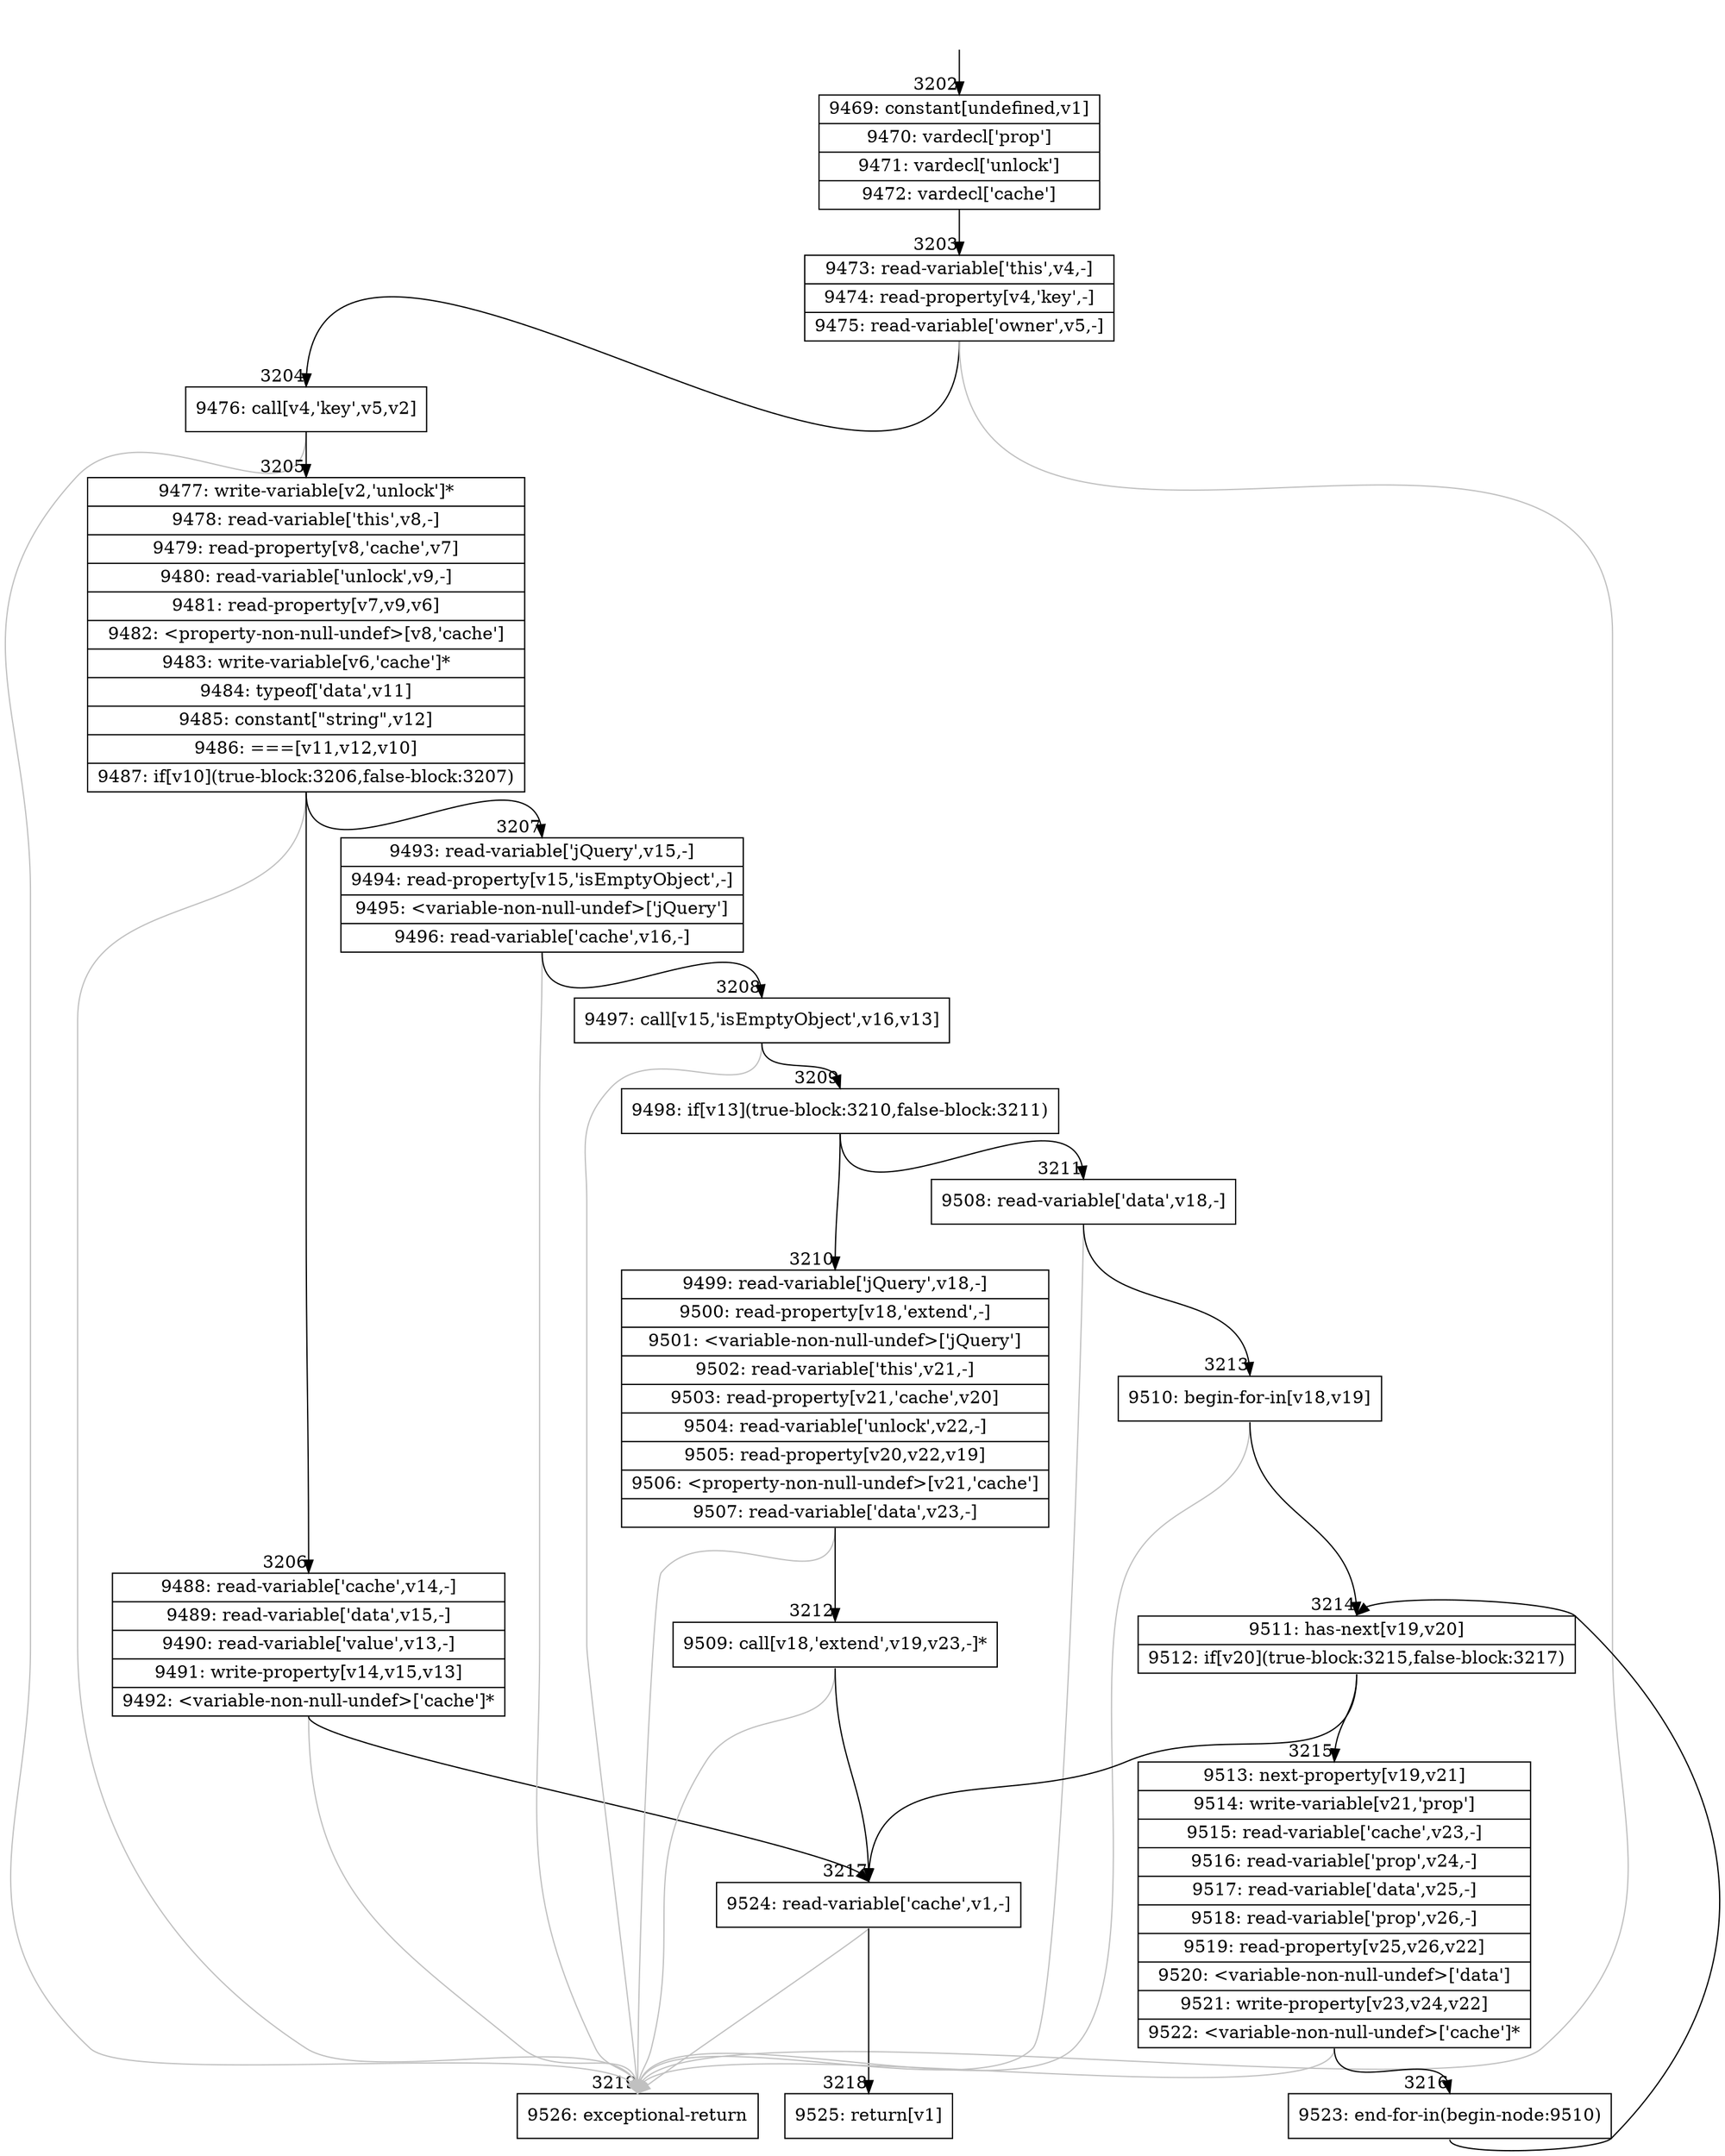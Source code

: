 digraph {
rankdir="TD"
BB_entry209[shape=none,label=""];
BB_entry209 -> BB3202 [tailport=s, headport=n, headlabel="    3202"]
BB3202 [shape=record label="{9469: constant[undefined,v1]|9470: vardecl['prop']|9471: vardecl['unlock']|9472: vardecl['cache']}" ] 
BB3202 -> BB3203 [tailport=s, headport=n, headlabel="      3203"]
BB3203 [shape=record label="{9473: read-variable['this',v4,-]|9474: read-property[v4,'key',-]|9475: read-variable['owner',v5,-]}" ] 
BB3203 -> BB3204 [tailport=s, headport=n, headlabel="      3204"]
BB3203 -> BB3219 [tailport=s, headport=n, color=gray, headlabel="      3219"]
BB3204 [shape=record label="{9476: call[v4,'key',v5,v2]}" ] 
BB3204 -> BB3205 [tailport=s, headport=n, headlabel="      3205"]
BB3204 -> BB3219 [tailport=s, headport=n, color=gray]
BB3205 [shape=record label="{9477: write-variable[v2,'unlock']*|9478: read-variable['this',v8,-]|9479: read-property[v8,'cache',v7]|9480: read-variable['unlock',v9,-]|9481: read-property[v7,v9,v6]|9482: \<property-non-null-undef\>[v8,'cache']|9483: write-variable[v6,'cache']*|9484: typeof['data',v11]|9485: constant[\"string\",v12]|9486: ===[v11,v12,v10]|9487: if[v10](true-block:3206,false-block:3207)}" ] 
BB3205 -> BB3206 [tailport=s, headport=n, headlabel="      3206"]
BB3205 -> BB3207 [tailport=s, headport=n, headlabel="      3207"]
BB3205 -> BB3219 [tailport=s, headport=n, color=gray]
BB3206 [shape=record label="{9488: read-variable['cache',v14,-]|9489: read-variable['data',v15,-]|9490: read-variable['value',v13,-]|9491: write-property[v14,v15,v13]|9492: \<variable-non-null-undef\>['cache']*}" ] 
BB3206 -> BB3217 [tailport=s, headport=n, headlabel="      3217"]
BB3206 -> BB3219 [tailport=s, headport=n, color=gray]
BB3207 [shape=record label="{9493: read-variable['jQuery',v15,-]|9494: read-property[v15,'isEmptyObject',-]|9495: \<variable-non-null-undef\>['jQuery']|9496: read-variable['cache',v16,-]}" ] 
BB3207 -> BB3208 [tailport=s, headport=n, headlabel="      3208"]
BB3207 -> BB3219 [tailport=s, headport=n, color=gray]
BB3208 [shape=record label="{9497: call[v15,'isEmptyObject',v16,v13]}" ] 
BB3208 -> BB3209 [tailport=s, headport=n, headlabel="      3209"]
BB3208 -> BB3219 [tailport=s, headport=n, color=gray]
BB3209 [shape=record label="{9498: if[v13](true-block:3210,false-block:3211)}" ] 
BB3209 -> BB3210 [tailport=s, headport=n, headlabel="      3210"]
BB3209 -> BB3211 [tailport=s, headport=n, headlabel="      3211"]
BB3210 [shape=record label="{9499: read-variable['jQuery',v18,-]|9500: read-property[v18,'extend',-]|9501: \<variable-non-null-undef\>['jQuery']|9502: read-variable['this',v21,-]|9503: read-property[v21,'cache',v20]|9504: read-variable['unlock',v22,-]|9505: read-property[v20,v22,v19]|9506: \<property-non-null-undef\>[v21,'cache']|9507: read-variable['data',v23,-]}" ] 
BB3210 -> BB3212 [tailport=s, headport=n, headlabel="      3212"]
BB3210 -> BB3219 [tailport=s, headport=n, color=gray]
BB3211 [shape=record label="{9508: read-variable['data',v18,-]}" ] 
BB3211 -> BB3213 [tailport=s, headport=n, headlabel="      3213"]
BB3211 -> BB3219 [tailport=s, headport=n, color=gray]
BB3212 [shape=record label="{9509: call[v18,'extend',v19,v23,-]*}" ] 
BB3212 -> BB3217 [tailport=s, headport=n]
BB3212 -> BB3219 [tailport=s, headport=n, color=gray]
BB3213 [shape=record label="{9510: begin-for-in[v18,v19]}" ] 
BB3213 -> BB3214 [tailport=s, headport=n, headlabel="      3214"]
BB3213 -> BB3219 [tailport=s, headport=n, color=gray]
BB3214 [shape=record label="{9511: has-next[v19,v20]|9512: if[v20](true-block:3215,false-block:3217)}" ] 
BB3214 -> BB3215 [tailport=s, headport=n, headlabel="      3215"]
BB3214 -> BB3217 [tailport=s, headport=n]
BB3215 [shape=record label="{9513: next-property[v19,v21]|9514: write-variable[v21,'prop']|9515: read-variable['cache',v23,-]|9516: read-variable['prop',v24,-]|9517: read-variable['data',v25,-]|9518: read-variable['prop',v26,-]|9519: read-property[v25,v26,v22]|9520: \<variable-non-null-undef\>['data']|9521: write-property[v23,v24,v22]|9522: \<variable-non-null-undef\>['cache']*}" ] 
BB3215 -> BB3216 [tailport=s, headport=n, headlabel="      3216"]
BB3215 -> BB3219 [tailport=s, headport=n, color=gray]
BB3216 [shape=record label="{9523: end-for-in(begin-node:9510)}" ] 
BB3216 -> BB3214 [tailport=s, headport=n]
BB3217 [shape=record label="{9524: read-variable['cache',v1,-]}" ] 
BB3217 -> BB3218 [tailport=s, headport=n, headlabel="      3218"]
BB3217 -> BB3219 [tailport=s, headport=n, color=gray]
BB3218 [shape=record label="{9525: return[v1]}" ] 
BB3219 [shape=record label="{9526: exceptional-return}" ] 
}
